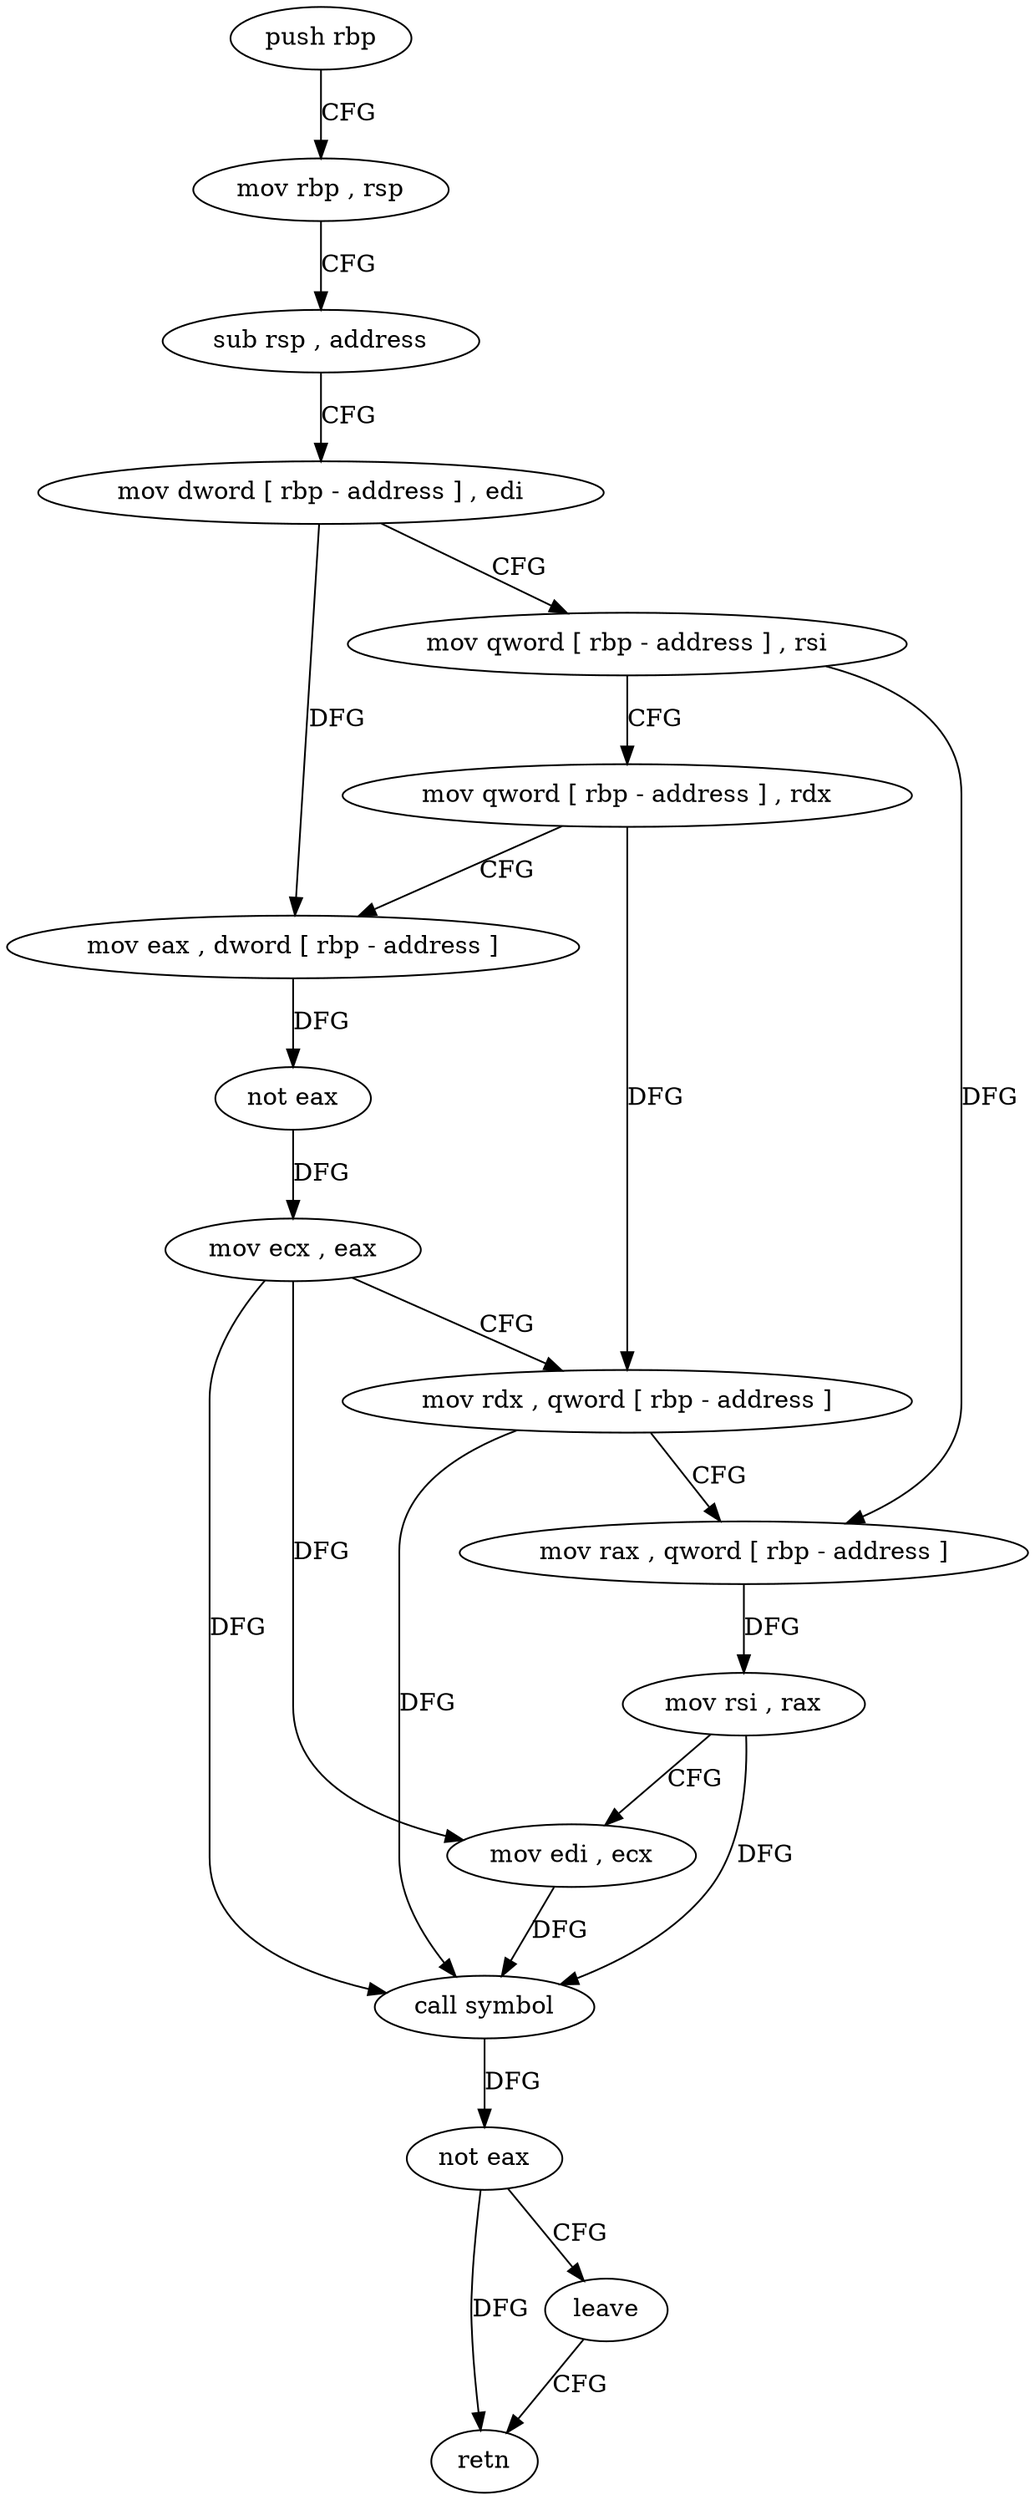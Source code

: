digraph "func" {
"207567" [label = "push rbp" ]
"207568" [label = "mov rbp , rsp" ]
"207571" [label = "sub rsp , address" ]
"207575" [label = "mov dword [ rbp - address ] , edi" ]
"207578" [label = "mov qword [ rbp - address ] , rsi" ]
"207582" [label = "mov qword [ rbp - address ] , rdx" ]
"207586" [label = "mov eax , dword [ rbp - address ]" ]
"207589" [label = "not eax" ]
"207591" [label = "mov ecx , eax" ]
"207593" [label = "mov rdx , qword [ rbp - address ]" ]
"207597" [label = "mov rax , qword [ rbp - address ]" ]
"207601" [label = "mov rsi , rax" ]
"207604" [label = "mov edi , ecx" ]
"207606" [label = "call symbol" ]
"207611" [label = "not eax" ]
"207613" [label = "leave" ]
"207614" [label = "retn" ]
"207567" -> "207568" [ label = "CFG" ]
"207568" -> "207571" [ label = "CFG" ]
"207571" -> "207575" [ label = "CFG" ]
"207575" -> "207578" [ label = "CFG" ]
"207575" -> "207586" [ label = "DFG" ]
"207578" -> "207582" [ label = "CFG" ]
"207578" -> "207597" [ label = "DFG" ]
"207582" -> "207586" [ label = "CFG" ]
"207582" -> "207593" [ label = "DFG" ]
"207586" -> "207589" [ label = "DFG" ]
"207589" -> "207591" [ label = "DFG" ]
"207591" -> "207593" [ label = "CFG" ]
"207591" -> "207604" [ label = "DFG" ]
"207591" -> "207606" [ label = "DFG" ]
"207593" -> "207597" [ label = "CFG" ]
"207593" -> "207606" [ label = "DFG" ]
"207597" -> "207601" [ label = "DFG" ]
"207601" -> "207604" [ label = "CFG" ]
"207601" -> "207606" [ label = "DFG" ]
"207604" -> "207606" [ label = "DFG" ]
"207606" -> "207611" [ label = "DFG" ]
"207611" -> "207613" [ label = "CFG" ]
"207611" -> "207614" [ label = "DFG" ]
"207613" -> "207614" [ label = "CFG" ]
}
